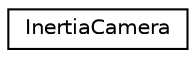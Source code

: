 digraph "Graphical Class Hierarchy"
{
 // LATEX_PDF_SIZE
  edge [fontname="Helvetica",fontsize="10",labelfontname="Helvetica",labelfontsize="10"];
  node [fontname="Helvetica",fontsize="10",shape=record];
  rankdir="LR";
  Node0 [label="InertiaCamera",height=0.2,width=0.4,color="black", fillcolor="white", style="filled",URL="$struct_inertia_camera.html",tooltip=" "];
}
